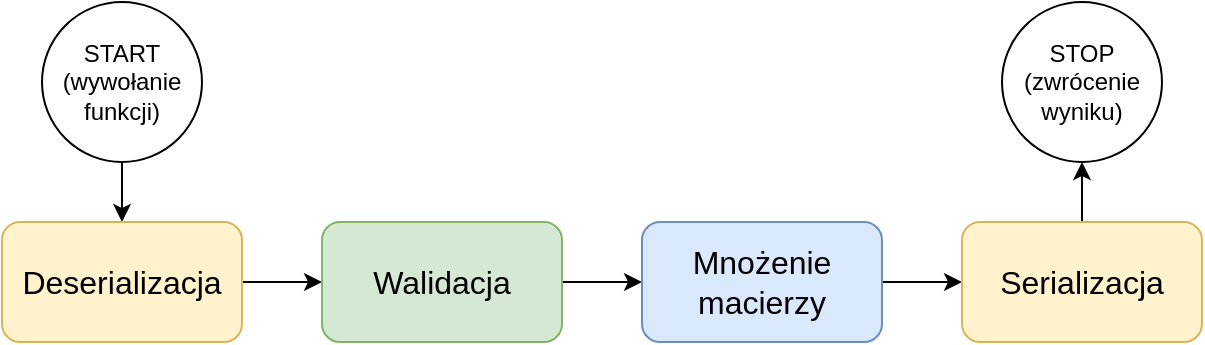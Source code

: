 <mxfile version="27.0.6">
  <diagram name="Page-1" id="LzGsbBh8AFjzBnegC7-E">
    <mxGraphModel dx="1018" dy="661" grid="1" gridSize="10" guides="1" tooltips="1" connect="1" arrows="1" fold="1" page="1" pageScale="1" pageWidth="827" pageHeight="1169" math="0" shadow="0">
      <root>
        <mxCell id="0" />
        <mxCell id="1" parent="0" />
        <mxCell id="VL0wPU8FUZYuOnX8mVRh-3" style="edgeStyle=orthogonalEdgeStyle;rounded=0;orthogonalLoop=1;jettySize=auto;html=1;" edge="1" parent="1" source="VL0wPU8FUZYuOnX8mVRh-1" target="VL0wPU8FUZYuOnX8mVRh-2">
          <mxGeometry relative="1" as="geometry" />
        </mxCell>
        <mxCell id="VL0wPU8FUZYuOnX8mVRh-1" value="START&lt;div&gt;(wywołanie&lt;/div&gt;&lt;div&gt;funkcji)&lt;/div&gt;" style="ellipse;whiteSpace=wrap;html=1;aspect=fixed;" vertex="1" parent="1">
          <mxGeometry x="160" y="40" width="80" height="80" as="geometry" />
        </mxCell>
        <mxCell id="VL0wPU8FUZYuOnX8mVRh-5" style="edgeStyle=orthogonalEdgeStyle;rounded=0;orthogonalLoop=1;jettySize=auto;html=1;" edge="1" parent="1" source="VL0wPU8FUZYuOnX8mVRh-2" target="VL0wPU8FUZYuOnX8mVRh-4">
          <mxGeometry relative="1" as="geometry" />
        </mxCell>
        <mxCell id="VL0wPU8FUZYuOnX8mVRh-2" value="Deserializacja" style="rounded=1;whiteSpace=wrap;html=1;fillColor=#fff2cc;strokeColor=#d6b656;fontSize=16;" vertex="1" parent="1">
          <mxGeometry x="140" y="150" width="120" height="60" as="geometry" />
        </mxCell>
        <mxCell id="VL0wPU8FUZYuOnX8mVRh-7" style="edgeStyle=orthogonalEdgeStyle;rounded=0;orthogonalLoop=1;jettySize=auto;html=1;entryX=0;entryY=0.5;entryDx=0;entryDy=0;" edge="1" parent="1" source="VL0wPU8FUZYuOnX8mVRh-4" target="VL0wPU8FUZYuOnX8mVRh-6">
          <mxGeometry relative="1" as="geometry" />
        </mxCell>
        <mxCell id="VL0wPU8FUZYuOnX8mVRh-4" value="Walidacja" style="rounded=1;whiteSpace=wrap;html=1;fillColor=#d5e8d4;strokeColor=#82b366;fontSize=16;" vertex="1" parent="1">
          <mxGeometry x="300" y="150" width="120" height="60" as="geometry" />
        </mxCell>
        <mxCell id="VL0wPU8FUZYuOnX8mVRh-9" style="edgeStyle=orthogonalEdgeStyle;rounded=0;orthogonalLoop=1;jettySize=auto;html=1;entryX=0;entryY=0.5;entryDx=0;entryDy=0;" edge="1" parent="1" source="VL0wPU8FUZYuOnX8mVRh-6" target="VL0wPU8FUZYuOnX8mVRh-8">
          <mxGeometry relative="1" as="geometry" />
        </mxCell>
        <mxCell id="VL0wPU8FUZYuOnX8mVRh-6" value="Mnożenie macierzy" style="rounded=1;whiteSpace=wrap;html=1;fillColor=#dae8fc;strokeColor=#6c8ebf;fontSize=16;" vertex="1" parent="1">
          <mxGeometry x="460" y="150" width="120" height="60" as="geometry" />
        </mxCell>
        <mxCell id="VL0wPU8FUZYuOnX8mVRh-11" style="edgeStyle=orthogonalEdgeStyle;rounded=0;orthogonalLoop=1;jettySize=auto;html=1;entryX=0.5;entryY=1;entryDx=0;entryDy=0;" edge="1" parent="1" source="VL0wPU8FUZYuOnX8mVRh-8" target="VL0wPU8FUZYuOnX8mVRh-10">
          <mxGeometry relative="1" as="geometry" />
        </mxCell>
        <mxCell id="VL0wPU8FUZYuOnX8mVRh-8" value="Serializacja" style="rounded=1;whiteSpace=wrap;html=1;fillColor=#fff2cc;strokeColor=#d6b656;fontSize=16;" vertex="1" parent="1">
          <mxGeometry x="620" y="150" width="120" height="60" as="geometry" />
        </mxCell>
        <mxCell id="VL0wPU8FUZYuOnX8mVRh-10" value="STOP&lt;div&gt;(zwrócenie&lt;/div&gt;&lt;div&gt;wyniku)&lt;/div&gt;" style="ellipse;whiteSpace=wrap;html=1;aspect=fixed;" vertex="1" parent="1">
          <mxGeometry x="640" y="40" width="80" height="80" as="geometry" />
        </mxCell>
      </root>
    </mxGraphModel>
  </diagram>
</mxfile>
